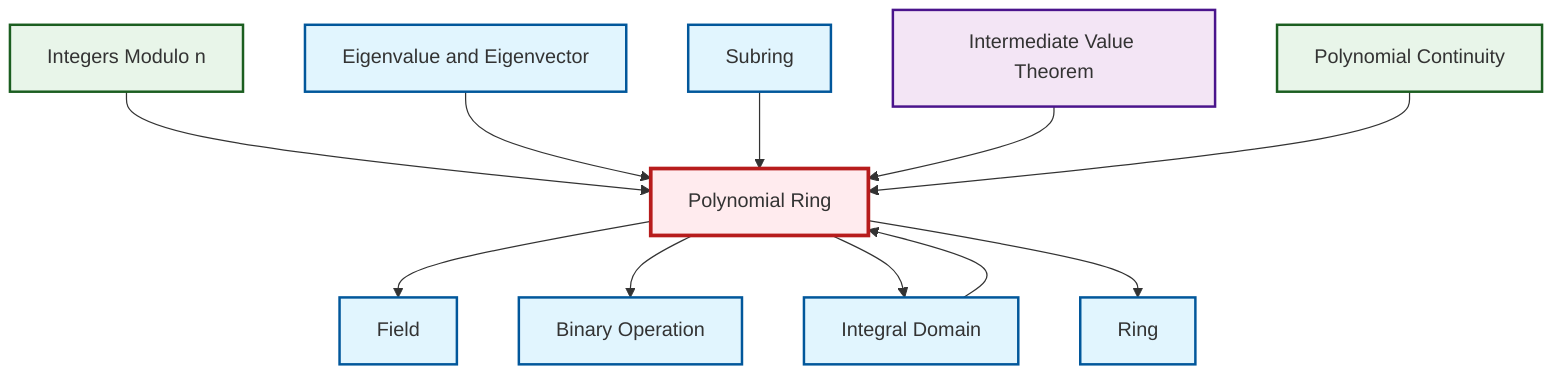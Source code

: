 graph TD
    classDef definition fill:#e1f5fe,stroke:#01579b,stroke-width:2px
    classDef theorem fill:#f3e5f5,stroke:#4a148c,stroke-width:2px
    classDef axiom fill:#fff3e0,stroke:#e65100,stroke-width:2px
    classDef example fill:#e8f5e9,stroke:#1b5e20,stroke-width:2px
    classDef current fill:#ffebee,stroke:#b71c1c,stroke-width:3px
    ex-polynomial-continuity["Polynomial Continuity"]:::example
    def-field["Field"]:::definition
    def-ring["Ring"]:::definition
    def-integral-domain["Integral Domain"]:::definition
    def-eigenvalue-eigenvector["Eigenvalue and Eigenvector"]:::definition
    def-subring["Subring"]:::definition
    thm-intermediate-value["Intermediate Value Theorem"]:::theorem
    def-polynomial-ring["Polynomial Ring"]:::definition
    ex-quotient-integers-mod-n["Integers Modulo n"]:::example
    def-binary-operation["Binary Operation"]:::definition
    def-integral-domain --> def-polynomial-ring
    def-polynomial-ring --> def-field
    def-polynomial-ring --> def-binary-operation
    def-polynomial-ring --> def-integral-domain
    ex-quotient-integers-mod-n --> def-polynomial-ring
    def-eigenvalue-eigenvector --> def-polynomial-ring
    def-subring --> def-polynomial-ring
    thm-intermediate-value --> def-polynomial-ring
    ex-polynomial-continuity --> def-polynomial-ring
    def-polynomial-ring --> def-ring
    class def-polynomial-ring current